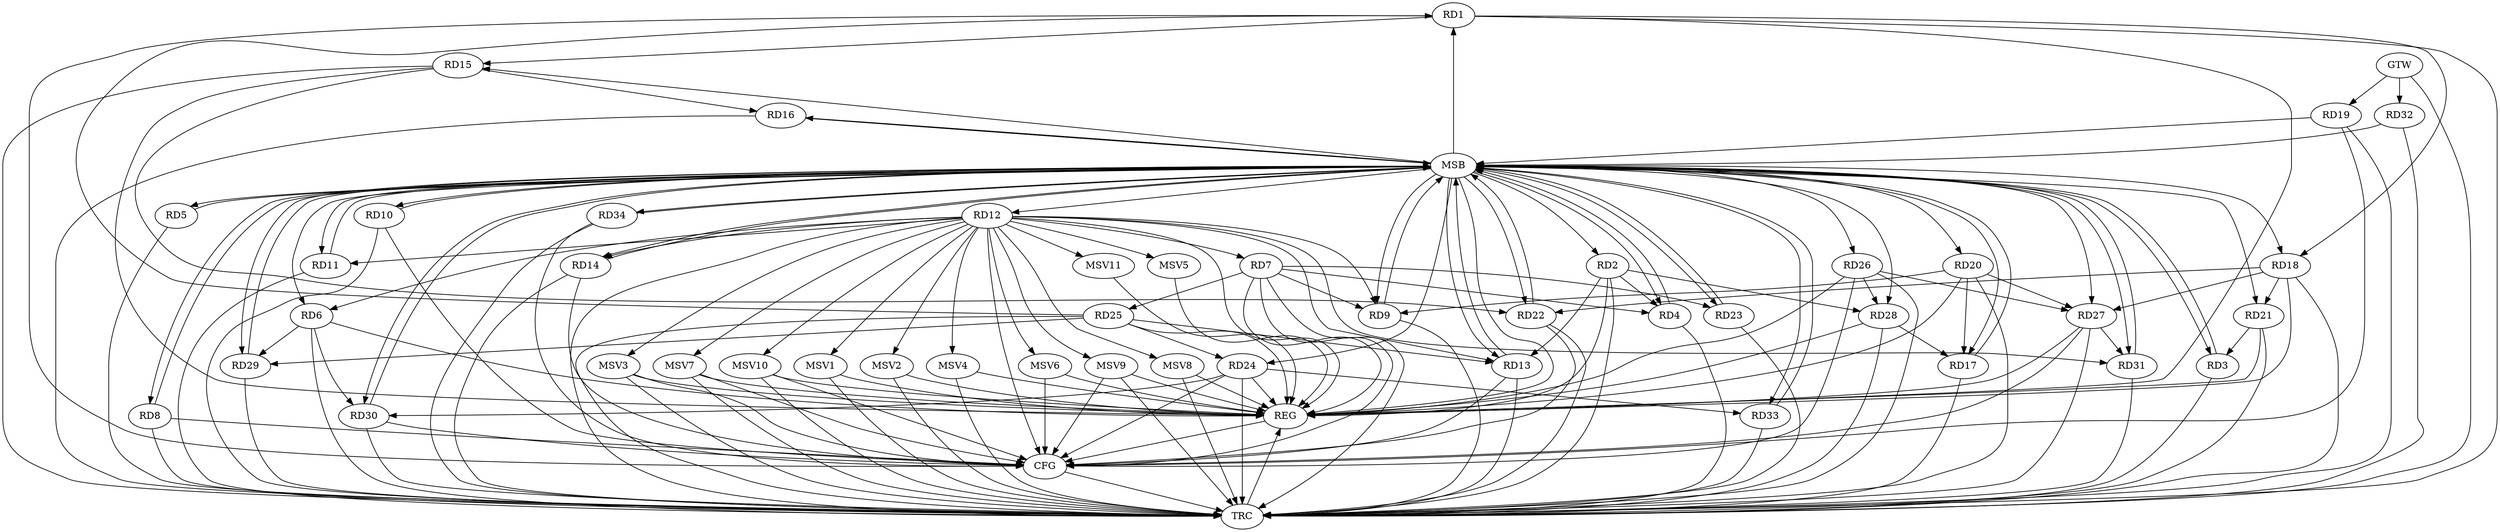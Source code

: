 strict digraph G {
  RD1 [ label="RD1" ];
  RD2 [ label="RD2" ];
  RD3 [ label="RD3" ];
  RD4 [ label="RD4" ];
  RD5 [ label="RD5" ];
  RD6 [ label="RD6" ];
  RD7 [ label="RD7" ];
  RD8 [ label="RD8" ];
  RD9 [ label="RD9" ];
  RD10 [ label="RD10" ];
  RD11 [ label="RD11" ];
  RD12 [ label="RD12" ];
  RD13 [ label="RD13" ];
  RD14 [ label="RD14" ];
  RD15 [ label="RD15" ];
  RD16 [ label="RD16" ];
  RD17 [ label="RD17" ];
  RD18 [ label="RD18" ];
  RD19 [ label="RD19" ];
  RD20 [ label="RD20" ];
  RD21 [ label="RD21" ];
  RD22 [ label="RD22" ];
  RD23 [ label="RD23" ];
  RD24 [ label="RD24" ];
  RD25 [ label="RD25" ];
  RD26 [ label="RD26" ];
  RD27 [ label="RD27" ];
  RD28 [ label="RD28" ];
  RD29 [ label="RD29" ];
  RD30 [ label="RD30" ];
  RD31 [ label="RD31" ];
  RD32 [ label="RD32" ];
  RD33 [ label="RD33" ];
  RD34 [ label="RD34" ];
  GTW [ label="GTW" ];
  REG [ label="REG" ];
  MSB [ label="MSB" ];
  CFG [ label="CFG" ];
  TRC [ label="TRC" ];
  MSV1 [ label="MSV1" ];
  MSV2 [ label="MSV2" ];
  MSV3 [ label="MSV3" ];
  MSV4 [ label="MSV4" ];
  MSV5 [ label="MSV5" ];
  MSV6 [ label="MSV6" ];
  MSV7 [ label="MSV7" ];
  MSV8 [ label="MSV8" ];
  MSV9 [ label="MSV9" ];
  MSV10 [ label="MSV10" ];
  MSV11 [ label="MSV11" ];
  RD1 -> RD15;
  RD1 -> RD18;
  RD25 -> RD1;
  RD2 -> RD4;
  RD2 -> RD13;
  RD2 -> RD28;
  RD21 -> RD3;
  RD7 -> RD4;
  RD12 -> RD6;
  RD6 -> RD29;
  RD6 -> RD30;
  RD7 -> RD9;
  RD12 -> RD7;
  RD7 -> RD23;
  RD7 -> RD25;
  RD12 -> RD9;
  RD20 -> RD9;
  RD12 -> RD11;
  RD12 -> RD13;
  RD12 -> RD14;
  RD12 -> RD31;
  RD25 -> RD13;
  RD15 -> RD16;
  RD15 -> RD22;
  RD20 -> RD17;
  RD28 -> RD17;
  RD18 -> RD21;
  RD18 -> RD22;
  RD18 -> RD27;
  RD20 -> RD27;
  RD25 -> RD24;
  RD24 -> RD30;
  RD24 -> RD33;
  RD25 -> RD29;
  RD26 -> RD27;
  RD26 -> RD28;
  RD27 -> RD31;
  GTW -> RD19;
  GTW -> RD32;
  RD1 -> REG;
  RD2 -> REG;
  RD6 -> REG;
  RD7 -> REG;
  RD12 -> REG;
  RD15 -> REG;
  RD18 -> REG;
  RD20 -> REG;
  RD21 -> REG;
  RD24 -> REG;
  RD25 -> REG;
  RD26 -> REG;
  RD27 -> REG;
  RD28 -> REG;
  RD3 -> MSB;
  MSB -> RD9;
  MSB -> RD10;
  MSB -> RD29;
  MSB -> REG;
  RD4 -> MSB;
  MSB -> RD11;
  MSB -> RD14;
  MSB -> RD17;
  MSB -> RD26;
  RD5 -> MSB;
  MSB -> RD15;
  MSB -> RD21;
  RD8 -> MSB;
  MSB -> RD28;
  RD9 -> MSB;
  MSB -> RD3;
  MSB -> RD8;
  RD10 -> MSB;
  MSB -> RD6;
  MSB -> RD24;
  MSB -> RD34;
  RD11 -> MSB;
  MSB -> RD2;
  MSB -> RD12;
  MSB -> RD31;
  RD13 -> MSB;
  MSB -> RD5;
  MSB -> RD33;
  RD14 -> MSB;
  MSB -> RD4;
  MSB -> RD27;
  RD16 -> MSB;
  RD17 -> MSB;
  MSB -> RD30;
  RD19 -> MSB;
  MSB -> RD18;
  MSB -> RD23;
  RD22 -> MSB;
  MSB -> RD13;
  MSB -> RD20;
  RD23 -> MSB;
  RD29 -> MSB;
  RD30 -> MSB;
  MSB -> RD1;
  RD31 -> MSB;
  MSB -> RD22;
  RD32 -> MSB;
  MSB -> RD16;
  RD33 -> MSB;
  RD34 -> MSB;
  RD12 -> CFG;
  RD26 -> CFG;
  RD24 -> CFG;
  RD27 -> CFG;
  RD14 -> CFG;
  RD10 -> CFG;
  RD34 -> CFG;
  RD30 -> CFG;
  RD13 -> CFG;
  RD7 -> CFG;
  RD1 -> CFG;
  RD22 -> CFG;
  RD19 -> CFG;
  RD8 -> CFG;
  REG -> CFG;
  RD1 -> TRC;
  RD2 -> TRC;
  RD3 -> TRC;
  RD4 -> TRC;
  RD5 -> TRC;
  RD6 -> TRC;
  RD7 -> TRC;
  RD8 -> TRC;
  RD9 -> TRC;
  RD10 -> TRC;
  RD11 -> TRC;
  RD12 -> TRC;
  RD13 -> TRC;
  RD14 -> TRC;
  RD15 -> TRC;
  RD16 -> TRC;
  RD17 -> TRC;
  RD18 -> TRC;
  RD19 -> TRC;
  RD20 -> TRC;
  RD21 -> TRC;
  RD22 -> TRC;
  RD23 -> TRC;
  RD24 -> TRC;
  RD25 -> TRC;
  RD26 -> TRC;
  RD27 -> TRC;
  RD28 -> TRC;
  RD29 -> TRC;
  RD30 -> TRC;
  RD31 -> TRC;
  RD32 -> TRC;
  RD33 -> TRC;
  RD34 -> TRC;
  GTW -> TRC;
  CFG -> TRC;
  TRC -> REG;
  RD12 -> MSV1;
  RD12 -> MSV2;
  RD12 -> MSV3;
  RD12 -> MSV4;
  MSV1 -> REG;
  MSV1 -> TRC;
  MSV2 -> REG;
  MSV2 -> TRC;
  MSV3 -> REG;
  MSV3 -> TRC;
  MSV3 -> CFG;
  MSV4 -> REG;
  MSV4 -> TRC;
  RD12 -> MSV5;
  RD12 -> MSV6;
  RD12 -> MSV7;
  MSV5 -> REG;
  MSV6 -> REG;
  MSV6 -> CFG;
  MSV7 -> REG;
  MSV7 -> TRC;
  MSV7 -> CFG;
  RD12 -> MSV8;
  RD12 -> MSV9;
  MSV8 -> REG;
  MSV8 -> TRC;
  MSV9 -> REG;
  MSV9 -> TRC;
  MSV9 -> CFG;
  RD12 -> MSV10;
  RD12 -> MSV11;
  MSV10 -> REG;
  MSV10 -> TRC;
  MSV10 -> CFG;
  MSV11 -> REG;
}
